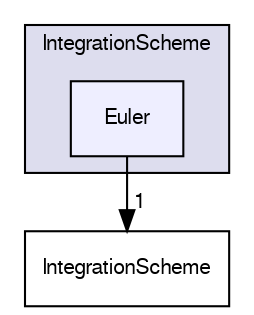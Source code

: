 digraph "src/lagrangian/intermediate/IntegrationScheme/Euler" {
  bgcolor=transparent;
  compound=true
  node [ fontsize="10", fontname="FreeSans"];
  edge [ labelfontsize="10", labelfontname="FreeSans"];
  subgraph clusterdir_09df4de2b5aaa842302a6556950f73f6 {
    graph [ bgcolor="#ddddee", pencolor="black", label="IntegrationScheme" fontname="FreeSans", fontsize="10", URL="dir_09df4de2b5aaa842302a6556950f73f6.html"]
  dir_2a2dbd68baead4d86eb1b34d4cf5c2d2 [shape=box, label="Euler", style="filled", fillcolor="#eeeeff", pencolor="black", URL="dir_2a2dbd68baead4d86eb1b34d4cf5c2d2.html"];
  }
  dir_fea04623556b0eb47dd50e7817bb140d [shape=box label="IntegrationScheme" URL="dir_fea04623556b0eb47dd50e7817bb140d.html"];
  dir_2a2dbd68baead4d86eb1b34d4cf5c2d2->dir_fea04623556b0eb47dd50e7817bb140d [headlabel="1", labeldistance=1.5 headhref="dir_001279_001283.html"];
}
